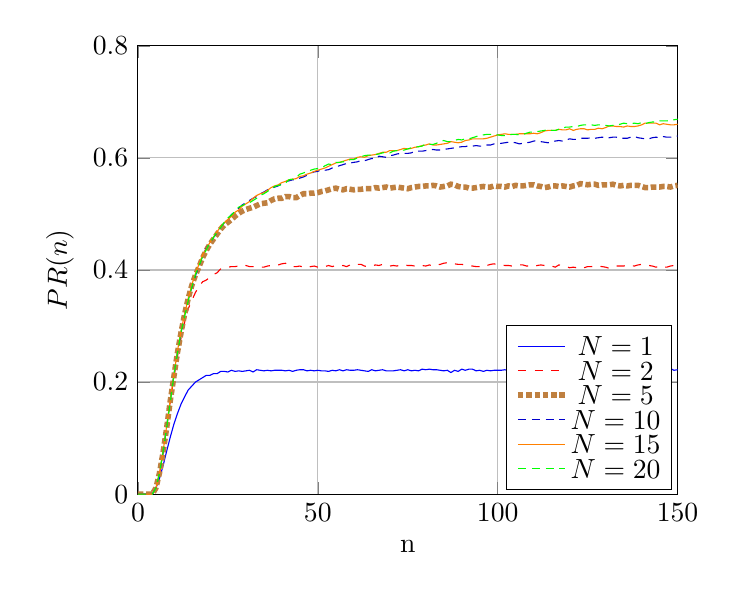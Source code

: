 \pgfplotsset{every axis legend/.append style={at={(0.99,0.01)},anchor=south east,
  shape=rectangle,fill=white,draw=black,
  inner xsep=3pt,inner ysep=3pt,nodes={inner sep=1pt,text depth=-0.05em}
 }
}
\begin{tikzpicture}
  \begin{axis}[
    xlabel=n,ylabel=$PR(n)$,xmin=0,xmax=150,
    ymin=0,ymax=0.8,grid=major,xtick={0, 50, 100, 150}]
    \addplot[blue,mark=none]  coordinates {
    (0,0)
    (1,0.0)
(2,0.0)
(3,0.0)
(4,0.0)
(5,0.011)
(6,0.028)
(7,0.051)
(8,0.077)
(9,0.102)
(10,0.125)
(11,0.144)
(12,0.161)
(13,0.174)
(14,0.186)
(15,0.193)
(16,0.2)
(17,0.204)
(18,0.208)
(19,0.212)
(20,0.212)
(21,0.215)
(22,0.215)
(23,0.219)
(24,0.219)
(25,0.218)
(26,0.221)
(27,0.219)
(28,0.22)
(29,0.219)
(30,0.22)
(31,0.221)
(32,0.218)
(33,0.222)
(34,0.221)
(35,0.22)
(36,0.221)
(37,0.22)
(38,0.221)
(39,0.221)
(40,0.221)
(41,0.22)
(42,0.221)
(43,0.219)
(44,0.221)
(45,0.222)
(46,0.222)
(47,0.22)
(48,0.221)
(49,0.22)
(50,0.221)
(51,0.22)
(52,0.22)
(53,0.219)
(54,0.221)
(55,0.22)
(56,0.222)
(57,0.22)
(58,0.222)
(59,0.221)
(60,0.221)
(61,0.222)
(62,0.221)
(63,0.22)
(64,0.219)
(65,0.222)
(66,0.22)
(67,0.221)
(68,0.222)
(69,0.22)
(70,0.22)
(71,0.22)
(72,0.221)
(73,0.222)
(74,0.22)
(75,0.222)
(76,0.22)
(77,0.221)
(78,0.22)
(79,0.223)
(80,0.222)
(81,0.223)
(82,0.222)
(83,0.222)
(84,0.221)
(85,0.22)
(86,0.221)
(87,0.217)
(88,0.221)
(89,0.219)
(90,0.223)
(91,0.221)
(92,0.223)
(93,0.223)
(94,0.22)
(95,0.221)
(96,0.219)
(97,0.221)
(98,0.22)
(99,0.221)
(100,0.221)
(101,0.221)
(102,0.222)
(103,0.22)
(104,0.221)
(105,0.219)
(106,0.221)
(107,0.22)
(108,0.221)
(109,0.221)
(110,0.222)
(111,0.222)
(112,0.22)
(113,0.223)
(114,0.222)
(115,0.222)
(116,0.219)
(117,0.221)
(118,0.222)
(119,0.219)
(120,0.221)
(121,0.22)
(122,0.22)
(123,0.22)
(124,0.219)
(125,0.221)
(126,0.221)
(127,0.22)
(128,0.221)
(129,0.22)
(130,0.222)
(131,0.22)
(132,0.22)
(133,0.22)
(134,0.221)
(135,0.223)
(136,0.22)
(137,0.223)
(138,0.22)
(139,0.224)
(140,0.22)
(141,0.222)
(142,0.222)
(143,0.222)
(144,0.222)
(145,0.224)
(146,0.222)
(147,0.222)
(148,0.224)
(149,0.221)
(150,0.222)
    };
    \addplot[red,mark=none,dashed]  coordinates {
    (0,0)
    (1,0.0)
(2,0.0)
(3,0.0)
(4,0.0)
(5,0.01)
(6,0.036)
(7,0.074)
(8,0.12)
(9,0.166)
(10,0.208)
(11,0.246)
(12,0.279)
(13,0.307)
(14,0.331)
(15,0.346)
(16,0.36)
(17,0.371)
(18,0.379)
(19,0.382)
(20,0.387)
(21,0.392)
(22,0.395)
(23,0.402)
(24,0.403)
(25,0.405)
(26,0.406)
(27,0.406)
(28,0.407)
(29,0.406)
(30,0.408)
(31,0.406)
(32,0.406)
(33,0.406)
(34,0.405)
(35,0.405)
(36,0.407)
(37,0.408)
(38,0.409)
(39,0.409)
(40,0.411)
(41,0.412)
(42,0.407)
(43,0.406)
(44,0.406)
(45,0.407)
(46,0.405)
(47,0.404)
(48,0.406)
(49,0.407)
(50,0.405)
(51,0.405)
(52,0.406)
(53,0.408)
(54,0.406)
(55,0.408)
(56,0.407)
(57,0.408)
(58,0.406)
(59,0.409)
(60,0.411)
(61,0.41)
(62,0.41)
(63,0.407)
(64,0.406)
(65,0.407)
(66,0.409)
(67,0.408)
(68,0.41)
(69,0.408)
(70,0.407)
(71,0.408)
(72,0.407)
(73,0.409)
(74,0.409)
(75,0.408)
(76,0.408)
(77,0.407)
(78,0.406)
(79,0.408)
(80,0.407)
(81,0.409)
(82,0.407)
(83,0.409)
(84,0.41)
(85,0.412)
(86,0.413)
(87,0.413)
(88,0.411)
(89,0.41)
(90,0.41)
(91,0.409)
(92,0.407)
(93,0.407)
(94,0.406)
(95,0.406)
(96,0.405)
(97,0.408)
(98,0.41)
(99,0.411)
(100,0.409)
(101,0.409)
(102,0.408)
(103,0.408)
(104,0.407)
(105,0.407)
(106,0.409)
(107,0.409)
(108,0.407)
(109,0.407)
(110,0.406)
(111,0.408)
(112,0.409)
(113,0.408)
(114,0.409)
(115,0.407)
(116,0.405)
(117,0.409)
(118,0.408)
(119,0.406)
(120,0.404)
(121,0.405)
(122,0.404)
(123,0.406)
(124,0.404)
(125,0.406)
(126,0.406)
(127,0.407)
(128,0.407)
(129,0.406)
(130,0.405)
(131,0.403)
(132,0.405)
(133,0.407)
(134,0.407)
(135,0.407)
(136,0.409)
(137,0.408)
(138,0.407)
(139,0.409)
(140,0.41)
(141,0.409)
(142,0.408)
(143,0.407)
(144,0.405)
(145,0.407)
(146,0.405)
(147,0.405)
(148,0.407)
(149,0.408)
(150,0.409)
    };

    \addplot[brown,mark=none,densely dotted,line width=2pt]  coordinates {
    (0,0)
    (1,0.0)
(2,0.0)
(3,0.0)
(4,0.0)
(5,0.011)
(6,0.038)
(7,0.075)
(8,0.119)
(9,0.167)
(10,0.21)
(11,0.253)
(12,0.289)
(13,0.322)
(14,0.35)
(15,0.373)
(16,0.391)
(17,0.406)
(18,0.422)
(19,0.435)
(20,0.446)
(21,0.455)
(22,0.464)
(23,0.473)
(24,0.48)
(25,0.485)
(26,0.49)
(27,0.496)
(28,0.501)
(29,0.505)
(30,0.508)
(31,0.51)
(32,0.512)
(33,0.515)
(34,0.518)
(35,0.519)
(36,0.52)
(37,0.524)
(38,0.527)
(39,0.528)
(40,0.528)
(41,0.531)
(42,0.531)
(43,0.529)
(44,0.529)
(45,0.533)
(46,0.536)
(47,0.536)
(48,0.537)
(49,0.537)
(50,0.538)
(51,0.54)
(52,0.541)
(53,0.543)
(54,0.545)
(55,0.546)
(56,0.544)
(57,0.543)
(58,0.545)
(59,0.544)
(60,0.543)
(61,0.544)
(62,0.544)
(63,0.545)
(64,0.545)
(65,0.545)
(66,0.547)
(67,0.546)
(68,0.547)
(69,0.548)
(70,0.546)
(71,0.547)
(72,0.548)
(73,0.547)
(74,0.546)
(75,0.545)
(76,0.547)
(77,0.548)
(78,0.549)
(79,0.549)
(80,0.55)
(81,0.55)
(82,0.551)
(83,0.55)
(84,0.548)
(85,0.549)
(86,0.55)
(87,0.553)
(88,0.552)
(89,0.549)
(90,0.548)
(91,0.548)
(92,0.546)
(93,0.546)
(94,0.547)
(95,0.548)
(96,0.549)
(97,0.548)
(98,0.548)
(99,0.55)
(100,0.549)
(101,0.549)
(102,0.548)
(103,0.55)
(104,0.549)
(105,0.551)
(106,0.55)
(107,0.55)
(108,0.551)
(109,0.552)
(110,0.552)
(111,0.55)
(112,0.549)
(113,0.547)
(114,0.548)
(115,0.55)
(116,0.55)
(117,0.549)
(118,0.55)
(119,0.549)
(120,0.548)
(121,0.55)
(122,0.551)
(123,0.554)
(124,0.553)
(125,0.552)
(126,0.553)
(127,0.553)
(128,0.551)
(129,0.552)
(130,0.552)
(131,0.552)
(132,0.553)
(133,0.551)
(134,0.55)
(135,0.551)
(136,0.55)
(137,0.551)
(138,0.551)
(139,0.551)
(140,0.549)
(141,0.547)
(142,0.547)
(143,0.548)
(144,0.548)
(145,0.548)
(146,0.549)
(147,0.549)
(148,0.548)
(149,0.55)
(150,0.551)
    };

    \addplot[blue!80!black,mark=none,densely dashed]  coordinates {
    (0,0)
    (1,0.0)
(2,0.0)
(3,0.0)
(4,0.0)
(5,0.011)
(6,0.037)
(7,0.075)
(8,0.121)
(9,0.168)
(10,0.213)
(11,0.254)
(12,0.289)
(13,0.321)
(14,0.348)
(15,0.37)
(16,0.39)
(17,0.408)
(18,0.426)
(19,0.439)
(20,0.448)
(21,0.458)
(22,0.467)
(23,0.477)
(24,0.484)
(25,0.491)
(26,0.499)
(27,0.504)
(28,0.51)
(29,0.516)
(30,0.52)
(31,0.524)
(32,0.528)
(33,0.531)
(34,0.536)
(35,0.539)
(36,0.543)
(37,0.545)
(38,0.548)
(39,0.55)
(40,0.554)
(41,0.558)
(42,0.559)
(43,0.561)
(44,0.561)
(45,0.564)
(46,0.566)
(47,0.569)
(48,0.573)
(49,0.575)
(50,0.576)
(51,0.579)
(52,0.578)
(53,0.579)
(54,0.582)
(55,0.584)
(56,0.586)
(57,0.588)
(58,0.59)
(59,0.591)
(60,0.592)
(61,0.593)
(62,0.595)
(63,0.595)
(64,0.597)
(65,0.599)
(66,0.599)
(67,0.603)
(68,0.602)
(69,0.601)
(70,0.604)
(71,0.605)
(72,0.607)
(73,0.608)
(74,0.608)
(75,0.608)
(76,0.609)
(77,0.612)
(78,0.612)
(79,0.612)
(80,0.613)
(81,0.614)
(82,0.615)
(83,0.614)
(84,0.614)
(85,0.615)
(86,0.616)
(87,0.617)
(88,0.618)
(89,0.619)
(90,0.62)
(91,0.62)
(92,0.622)
(93,0.621)
(94,0.622)
(95,0.621)
(96,0.621)
(97,0.623)
(98,0.623)
(99,0.625)
(100,0.626)
(101,0.626)
(102,0.627)
(103,0.628)
(104,0.628)
(105,0.627)
(106,0.625)
(107,0.626)
(108,0.627)
(109,0.628)
(110,0.63)
(111,0.631)
(112,0.629)
(113,0.628)
(114,0.627)
(115,0.629)
(116,0.63)
(117,0.631)
(118,0.63)
(119,0.632)
(120,0.634)
(121,0.633)
(122,0.633)
(123,0.635)
(124,0.635)
(125,0.635)
(126,0.636)
(127,0.635)
(128,0.636)
(129,0.637)
(130,0.636)
(131,0.636)
(132,0.637)
(133,0.637)
(134,0.635)
(135,0.635)
(136,0.635)
(137,0.637)
(138,0.638)
(139,0.636)
(140,0.635)
(141,0.634)
(142,0.634)
(143,0.636)
(144,0.637)
(145,0.636)
(146,0.638)
(147,0.637)
(148,0.637)
(149,0.638)
(150,0.639)
    };

    \addplot[orange,mark=none]  coordinates {
      (0,0)
      (1,0.0)
(2,0.0)
(3,0.0)
(4,0.0)
(5,0.011)
(6,0.038)
(7,0.077)
(8,0.122)
(9,0.169)
(10,0.213)
(11,0.256)
(12,0.292)
(13,0.322)
(14,0.35)
(15,0.374)
(16,0.394)
(17,0.411)
(18,0.427)
(19,0.438)
(20,0.449)
(21,0.459)
(22,0.468)
(23,0.478)
(24,0.484)
(25,0.49)
(26,0.496)
(27,0.503)
(28,0.507)
(29,0.514)
(30,0.518)
(31,0.522)
(32,0.528)
(33,0.533)
(34,0.536)
(35,0.538)
(36,0.542)
(37,0.547)
(38,0.55)
(39,0.552)
(40,0.556)
(41,0.558)
(42,0.561)
(43,0.562)
(44,0.563)
(45,0.567)
(46,0.568)
(47,0.571)
(48,0.573)
(49,0.576)
(50,0.578)
(51,0.58)
(52,0.582)
(53,0.585)
(54,0.588)
(55,0.591)
(56,0.592)
(57,0.594)
(58,0.596)
(59,0.598)
(60,0.598)
(61,0.601)
(62,0.602)
(63,0.601)
(64,0.604)
(65,0.605)
(66,0.606)
(67,0.608)
(68,0.61)
(69,0.61)
(70,0.613)
(71,0.613)
(72,0.613)
(73,0.615)
(74,0.617)
(75,0.616)
(76,0.617)
(77,0.619)
(78,0.62)
(79,0.622)
(80,0.623)
(81,0.625)
(82,0.623)
(83,0.623)
(84,0.624)
(85,0.625)
(86,0.626)
(87,0.629)
(88,0.628)
(89,0.627)
(90,0.628)
(91,0.631)
(92,0.632)
(93,0.634)
(94,0.634)
(95,0.634)
(96,0.634)
(97,0.635)
(98,0.637)
(99,0.639)
(100,0.641)
(101,0.642)
(102,0.643)
(103,0.642)
(104,0.642)
(105,0.642)
(106,0.643)
(107,0.643)
(108,0.643)
(109,0.643)
(110,0.644)
(111,0.643)
(112,0.645)
(113,0.648)
(114,0.649)
(115,0.649)
(116,0.649)
(117,0.651)
(118,0.65)
(119,0.65)
(120,0.652)
(121,0.649)
(122,0.651)
(123,0.652)
(124,0.652)
(125,0.65)
(126,0.651)
(127,0.651)
(128,0.653)
(129,0.652)
(130,0.654)
(131,0.657)
(132,0.657)
(133,0.656)
(134,0.656)
(135,0.655)
(136,0.657)
(137,0.656)
(138,0.656)
(139,0.657)
(140,0.659)
(141,0.662)
(142,0.662)
(143,0.662)
(144,0.662)
(145,0.659)
(146,0.661)
(147,0.66)
(148,0.659)
(149,0.659)
(150,0.66)
      };

      \addplot[green,mark=none,densely dashed]  coordinates {
      (0,0)
(1,0.0)
(2,0.0)
(3,0.0)
(4,0.0)
(5,0.011)
(6,0.038)
(7,0.076)
(8,0.12)
(9,0.165)
(10,0.212)
(11,0.253)
(12,0.29)
(13,0.318)
(14,0.346)
(15,0.37)
(16,0.392)
(17,0.408)
(18,0.424)
(19,0.436)
(20,0.449)
(21,0.458)
(22,0.468)
(23,0.476)
(24,0.485)
(25,0.493)
(26,0.498)
(27,0.505)
(28,0.512)
(29,0.515)
(30,0.518)
(31,0.52)
(32,0.524)
(33,0.528)
(34,0.533)
(35,0.536)
(36,0.54)
(37,0.545)
(38,0.549)
(39,0.551)
(40,0.552)
(41,0.555)
(42,0.561)
(43,0.562)
(44,0.565)
(45,0.571)
(46,0.573)
(47,0.576)
(48,0.578)
(49,0.58)
(50,0.581)
(51,0.582)
(52,0.586)
(53,0.589)
(54,0.588)
(55,0.592)
(56,0.592)
(57,0.593)
(58,0.594)
(59,0.597)
(60,0.597)
(61,0.6)
(62,0.602)
(63,0.604)
(64,0.605)
(65,0.605)
(66,0.606)
(67,0.607)
(68,0.609)
(69,0.61)
(70,0.609)
(71,0.612)
(72,0.613)
(73,0.613)
(74,0.614)
(75,0.616)
(76,0.618)
(77,0.619)
(78,0.62)
(79,0.621)
(80,0.625)
(81,0.624)
(82,0.624)
(83,0.626)
(84,0.629)
(85,0.631)
(86,0.629)
(87,0.629)
(88,0.631)
(89,0.633)
(90,0.632)
(91,0.634)
(92,0.634)
(93,0.636)
(94,0.638)
(95,0.64)
(96,0.641)
(97,0.642)
(98,0.642)
(99,0.642)
(100,0.641)
(101,0.64)
(102,0.64)
(103,0.641)
(104,0.642)
(105,0.642)
(106,0.641)
(107,0.642)
(108,0.644)
(109,0.646)
(110,0.646)
(111,0.647)
(112,0.648)
(113,0.649)
(114,0.651)
(115,0.649)
(116,0.649)
(117,0.651)
(118,0.653)
(119,0.655)
(120,0.655)
(121,0.656)
(122,0.656)
(123,0.658)
(124,0.659)
(125,0.659)
(126,0.659)
(127,0.658)
(128,0.659)
(129,0.659)
(130,0.658)
(131,0.657)
(132,0.658)
(133,0.659)
(134,0.66)
(135,0.662)
(136,0.661)
(137,0.661)
(138,0.662)
(139,0.661)
(140,0.663)
(141,0.661)
(142,0.663)
(143,0.664)
(144,0.664)
(145,0.666)
(146,0.666)
(147,0.666)
(148,0.667)
(149,0.668)
(150,0.669)
      };
      
    \legend{$N=1$,$N=2$,$N=5$,$N=10$,$N=15$,$N=20$}
  \end{axis}


\end{tikzpicture}